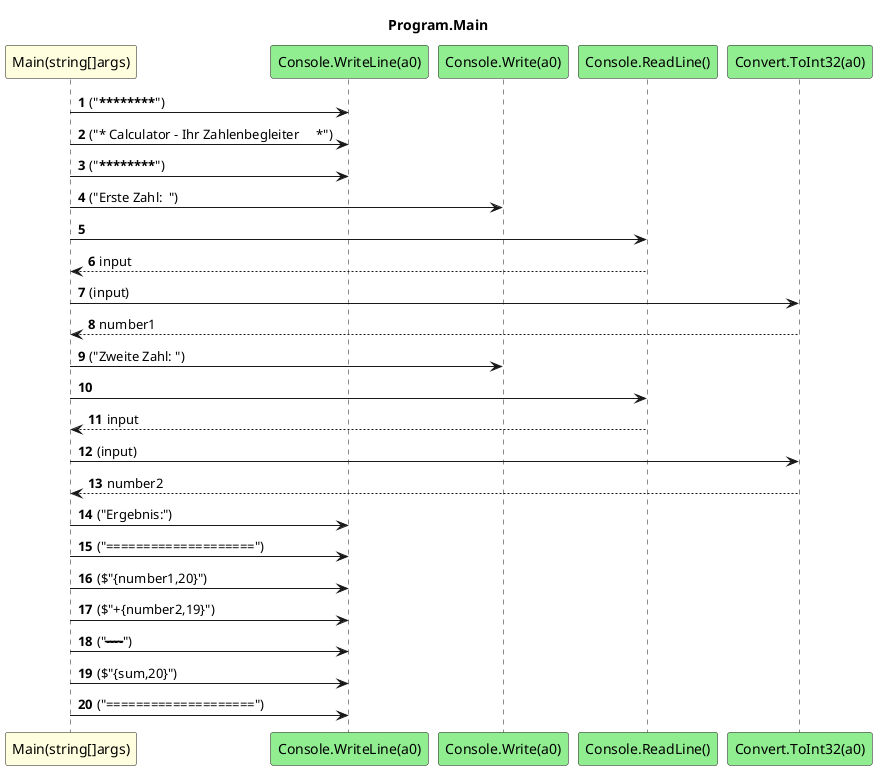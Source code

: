 @startuml Program.Main
title Program.Main
participant "Main(string[]args)" as Main_p0 #LightYellow
participant "Console.WriteLine(a0)" as Console_WriteLine_a0 #LightGreen
participant "Console.Write(a0)" as Console_Write_a0 #LightGreen
participant "Console.ReadLine()" as Console_ReadLine #LightGreen
participant "Convert.ToInt32(a0)" as Convert_ToInt32_a0 #LightGreen
autonumber
Main_p0 -> Console_WriteLine_a0 : ("****************************************")
Main_p0 -> Console_WriteLine_a0 : ("* Calculator - Ihr Zahlenbegleiter     *")
Main_p0 -> Console_WriteLine_a0 : ("****************************************")
Main_p0 -> Console_Write_a0 : ("Erste Zahl:  ")
Main_p0 -> Console_ReadLine
Console_ReadLine --> Main_p0 : input
Main_p0 -> Convert_ToInt32_a0 : (input)
Convert_ToInt32_a0 --> Main_p0 : number1
Main_p0 -> Console_Write_a0 : ("Zweite Zahl: ")
Main_p0 -> Console_ReadLine
Console_ReadLine --> Main_p0 : input
Main_p0 -> Convert_ToInt32_a0 : (input)
Convert_ToInt32_a0 --> Main_p0 : number2
Main_p0 -> Console_WriteLine_a0 : ("Ergebnis:")
Main_p0 -> Console_WriteLine_a0 : ("====================")
Main_p0 -> Console_WriteLine_a0 : ($"{number1,20}")
Main_p0 -> Console_WriteLine_a0 : ($"+{number2,19}")
Main_p0 -> Console_WriteLine_a0 : ("--------------------")
Main_p0 -> Console_WriteLine_a0 : ($"{sum,20}")
Main_p0 -> Console_WriteLine_a0 : ("====================")
@enduml
